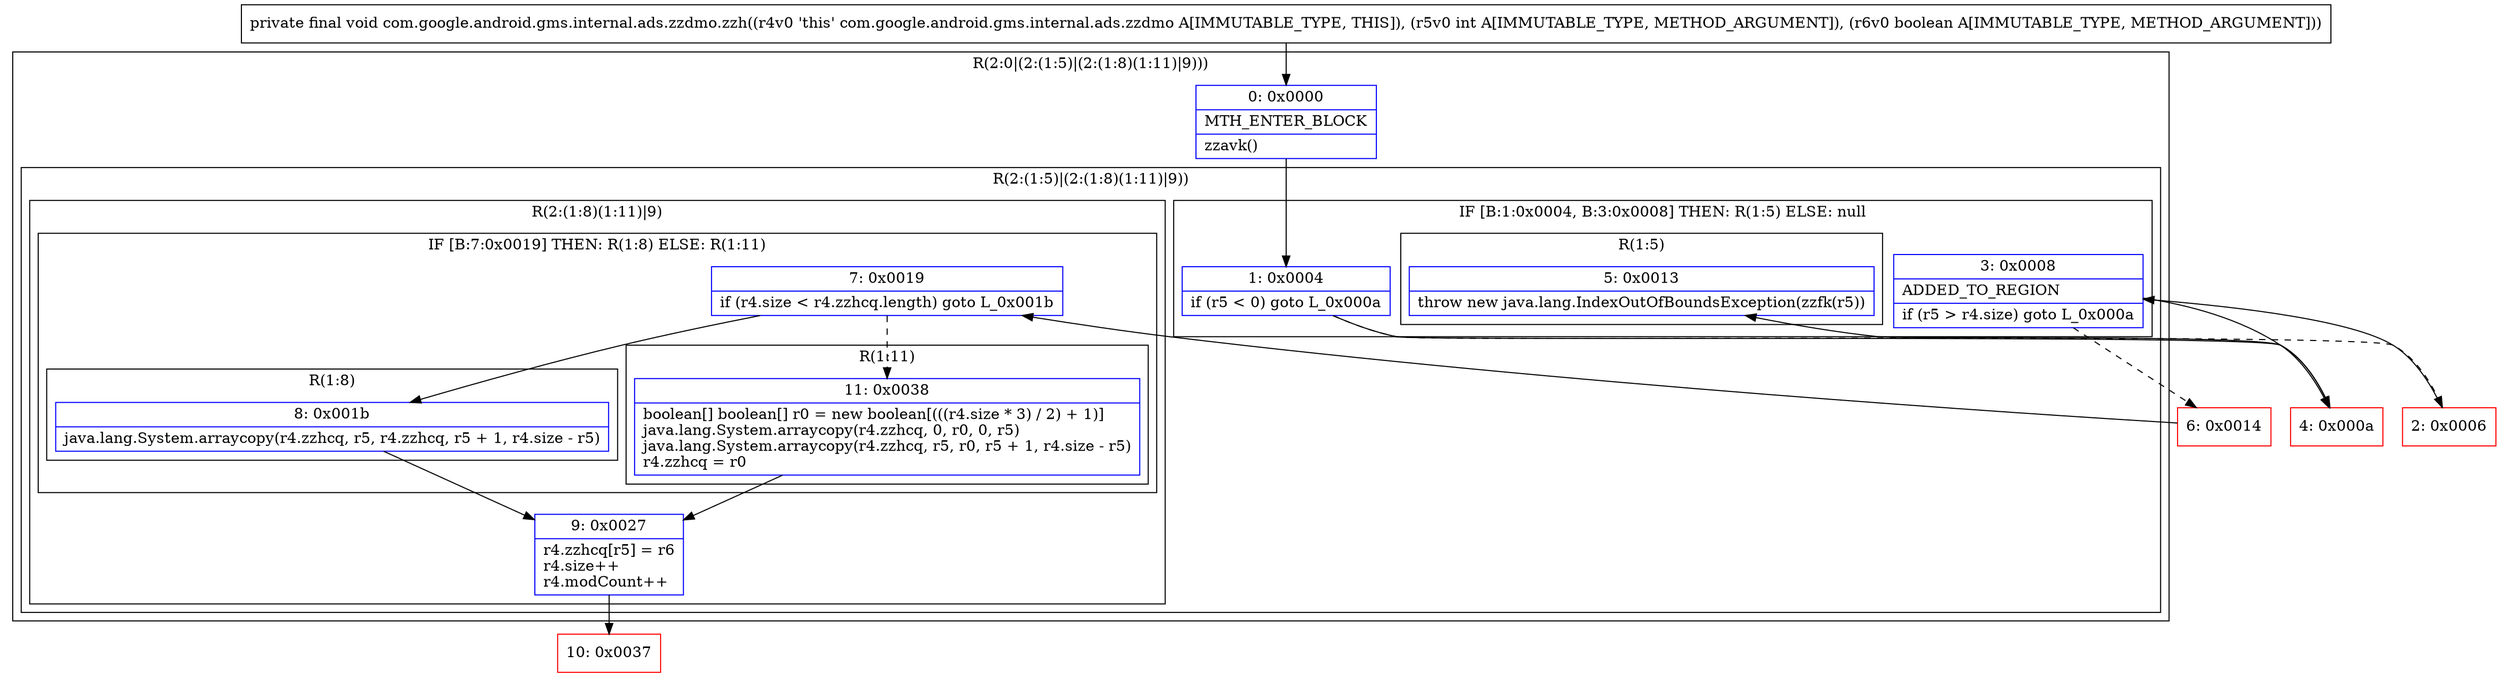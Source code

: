 digraph "CFG forcom.google.android.gms.internal.ads.zzdmo.zzh(IZ)V" {
subgraph cluster_Region_388064875 {
label = "R(2:0|(2:(1:5)|(2:(1:8)(1:11)|9)))";
node [shape=record,color=blue];
Node_0 [shape=record,label="{0\:\ 0x0000|MTH_ENTER_BLOCK\l|zzavk()\l}"];
subgraph cluster_Region_699188283 {
label = "R(2:(1:5)|(2:(1:8)(1:11)|9))";
node [shape=record,color=blue];
subgraph cluster_IfRegion_1200282584 {
label = "IF [B:1:0x0004, B:3:0x0008] THEN: R(1:5) ELSE: null";
node [shape=record,color=blue];
Node_1 [shape=record,label="{1\:\ 0x0004|if (r5 \< 0) goto L_0x000a\l}"];
Node_3 [shape=record,label="{3\:\ 0x0008|ADDED_TO_REGION\l|if (r5 \> r4.size) goto L_0x000a\l}"];
subgraph cluster_Region_826069059 {
label = "R(1:5)";
node [shape=record,color=blue];
Node_5 [shape=record,label="{5\:\ 0x0013|throw new java.lang.IndexOutOfBoundsException(zzfk(r5))\l}"];
}
}
subgraph cluster_Region_758315569 {
label = "R(2:(1:8)(1:11)|9)";
node [shape=record,color=blue];
subgraph cluster_IfRegion_1659924144 {
label = "IF [B:7:0x0019] THEN: R(1:8) ELSE: R(1:11)";
node [shape=record,color=blue];
Node_7 [shape=record,label="{7\:\ 0x0019|if (r4.size \< r4.zzhcq.length) goto L_0x001b\l}"];
subgraph cluster_Region_1932864813 {
label = "R(1:8)";
node [shape=record,color=blue];
Node_8 [shape=record,label="{8\:\ 0x001b|java.lang.System.arraycopy(r4.zzhcq, r5, r4.zzhcq, r5 + 1, r4.size \- r5)\l}"];
}
subgraph cluster_Region_1747240263 {
label = "R(1:11)";
node [shape=record,color=blue];
Node_11 [shape=record,label="{11\:\ 0x0038|boolean[] boolean[] r0 = new boolean[(((r4.size * 3) \/ 2) + 1)]\ljava.lang.System.arraycopy(r4.zzhcq, 0, r0, 0, r5)\ljava.lang.System.arraycopy(r4.zzhcq, r5, r0, r5 + 1, r4.size \- r5)\lr4.zzhcq = r0\l}"];
}
}
Node_9 [shape=record,label="{9\:\ 0x0027|r4.zzhcq[r5] = r6\lr4.size++\lr4.modCount++\l}"];
}
}
}
Node_2 [shape=record,color=red,label="{2\:\ 0x0006}"];
Node_4 [shape=record,color=red,label="{4\:\ 0x000a}"];
Node_6 [shape=record,color=red,label="{6\:\ 0x0014}"];
Node_10 [shape=record,color=red,label="{10\:\ 0x0037}"];
MethodNode[shape=record,label="{private final void com.google.android.gms.internal.ads.zzdmo.zzh((r4v0 'this' com.google.android.gms.internal.ads.zzdmo A[IMMUTABLE_TYPE, THIS]), (r5v0 int A[IMMUTABLE_TYPE, METHOD_ARGUMENT]), (r6v0 boolean A[IMMUTABLE_TYPE, METHOD_ARGUMENT])) }"];
MethodNode -> Node_0;
Node_0 -> Node_1;
Node_1 -> Node_2[style=dashed];
Node_1 -> Node_4;
Node_3 -> Node_4;
Node_3 -> Node_6[style=dashed];
Node_7 -> Node_8;
Node_7 -> Node_11[style=dashed];
Node_8 -> Node_9;
Node_11 -> Node_9;
Node_9 -> Node_10;
Node_2 -> Node_3;
Node_4 -> Node_5;
Node_6 -> Node_7;
}

